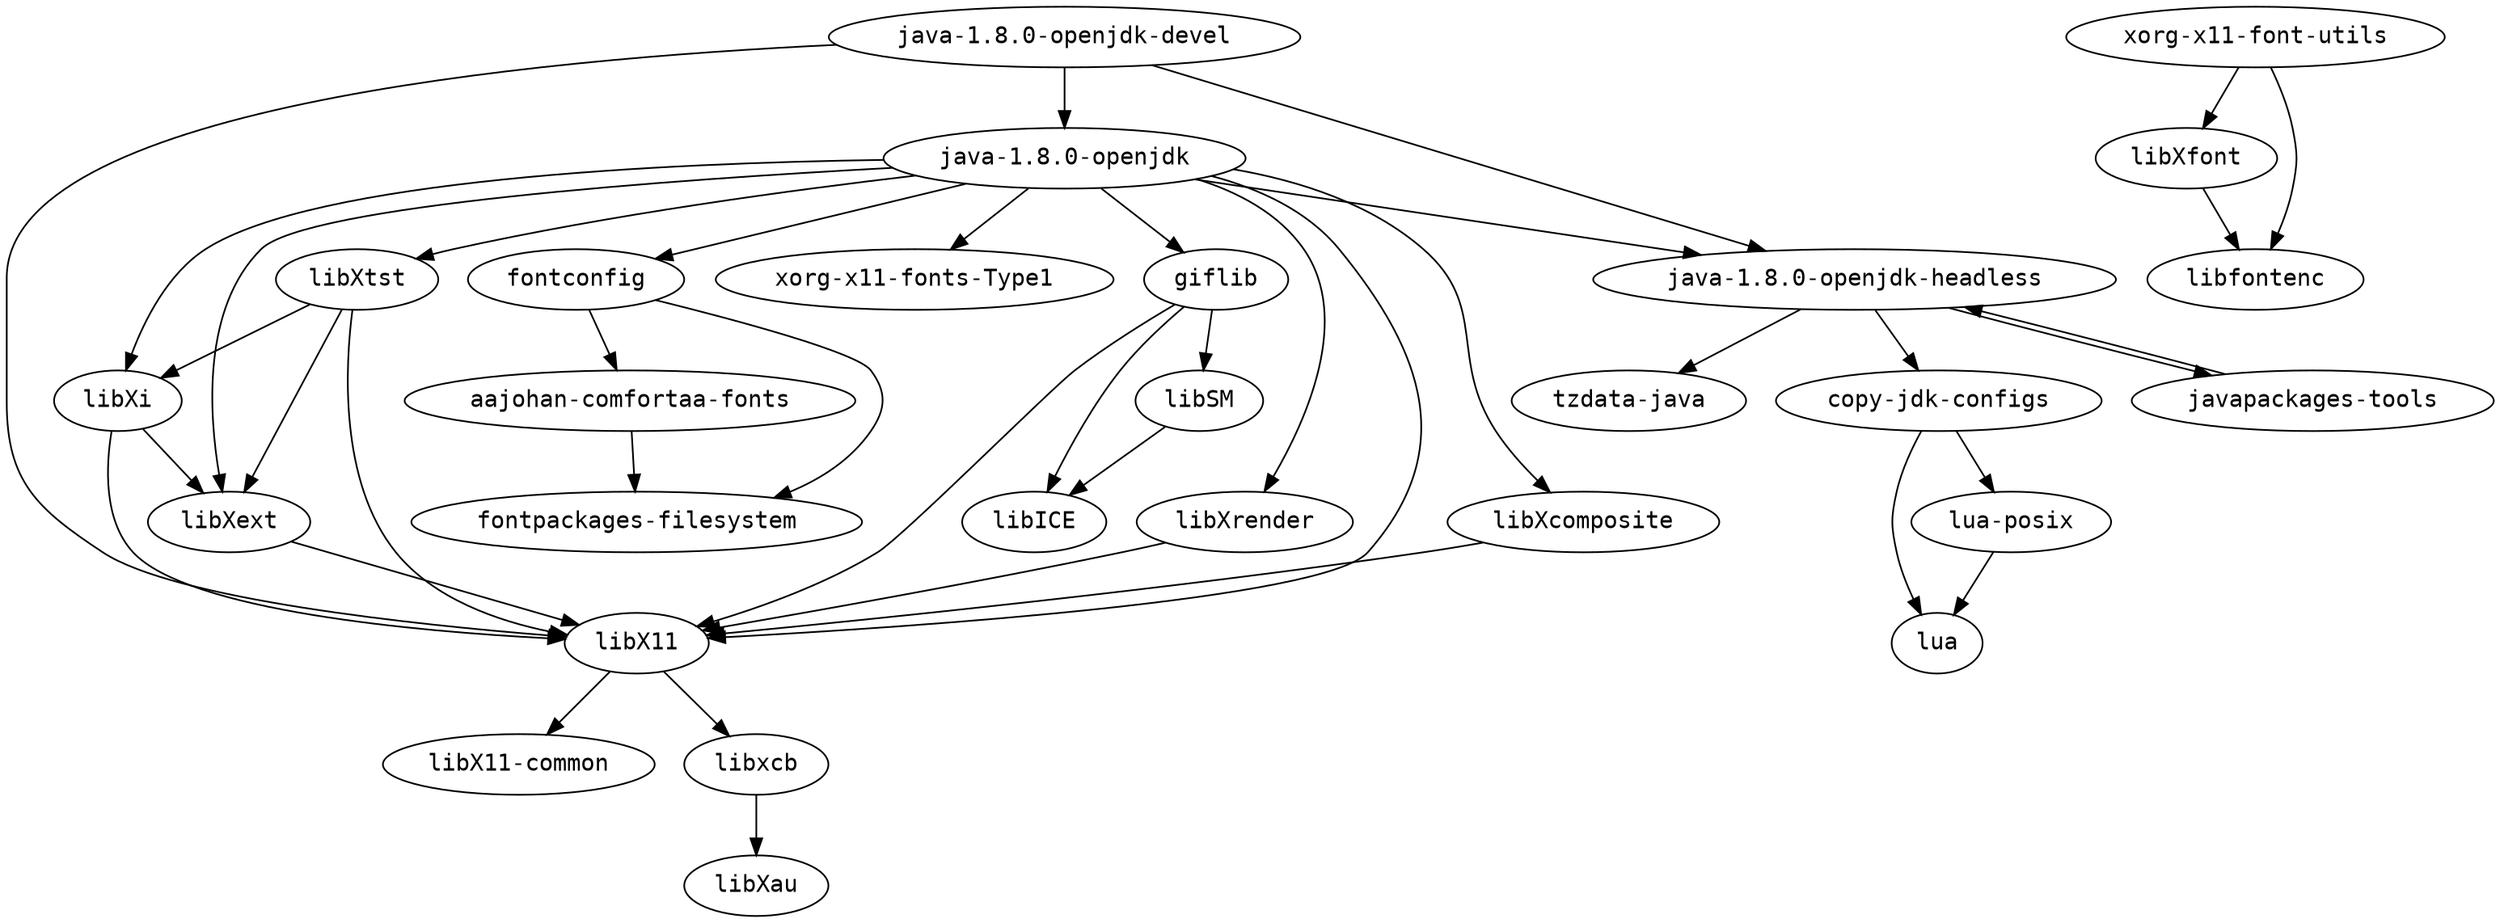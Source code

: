 strict digraph G {
node [fontname=monospace];
  "aajohan-comfortaa-fonts" -> "fontpackages-filesystem";
  "copy-jdk-configs" -> "lua";
  "copy-jdk-configs" -> "lua-posix";
  "fontconfig" -> "aajohan-comfortaa-fonts";
  "fontconfig" -> "fontpackages-filesystem";
  "giflib" -> "libICE";
  "giflib" -> "libSM";
  "giflib" -> "libX11";
  "java-1.8.0-openjdk-devel" -> "java-1.8.0-openjdk";
  "java-1.8.0-openjdk-devel" -> "java-1.8.0-openjdk-headless";
  "java-1.8.0-openjdk-devel" -> "libX11";
  "java-1.8.0-openjdk" -> "fontconfig";
  "java-1.8.0-openjdk" -> "giflib";
  "java-1.8.0-openjdk-headless" -> "copy-jdk-configs";
  "java-1.8.0-openjdk-headless" -> "javapackages-tools";
  "java-1.8.0-openjdk-headless" -> "tzdata-java";
  "java-1.8.0-openjdk" -> "java-1.8.0-openjdk-headless";
  "java-1.8.0-openjdk" -> "libX11";
  "java-1.8.0-openjdk" -> "libXcomposite";
  "java-1.8.0-openjdk" -> "libXext";
  "java-1.8.0-openjdk" -> "libXi";
  "java-1.8.0-openjdk" -> "libXrender";
  "java-1.8.0-openjdk" -> "libXtst";
  "java-1.8.0-openjdk" -> "xorg-x11-fonts-Type1";
  "javapackages-tools" -> "java-1.8.0-openjdk-headless";
  "libSM" -> "libICE";
  "libX11" -> "libX11-common";
  "libX11" -> "libxcb";
  "libxcb" -> "libXau";
  "libXcomposite" -> "libX11";
  "libXext" -> "libX11";
  "libXfont" -> "libfontenc";
  "libXi" -> "libX11";
  "libXi" -> "libXext";
  "libXrender" -> "libX11";
  "libXtst" -> "libX11";
  "libXtst" -> "libXext";
  "libXtst" -> "libXi";
  "lua-posix" -> "lua";
  "xorg-x11-font-utils" -> "libfontenc";
  "xorg-x11-font-utils" -> "libXfont";
}
